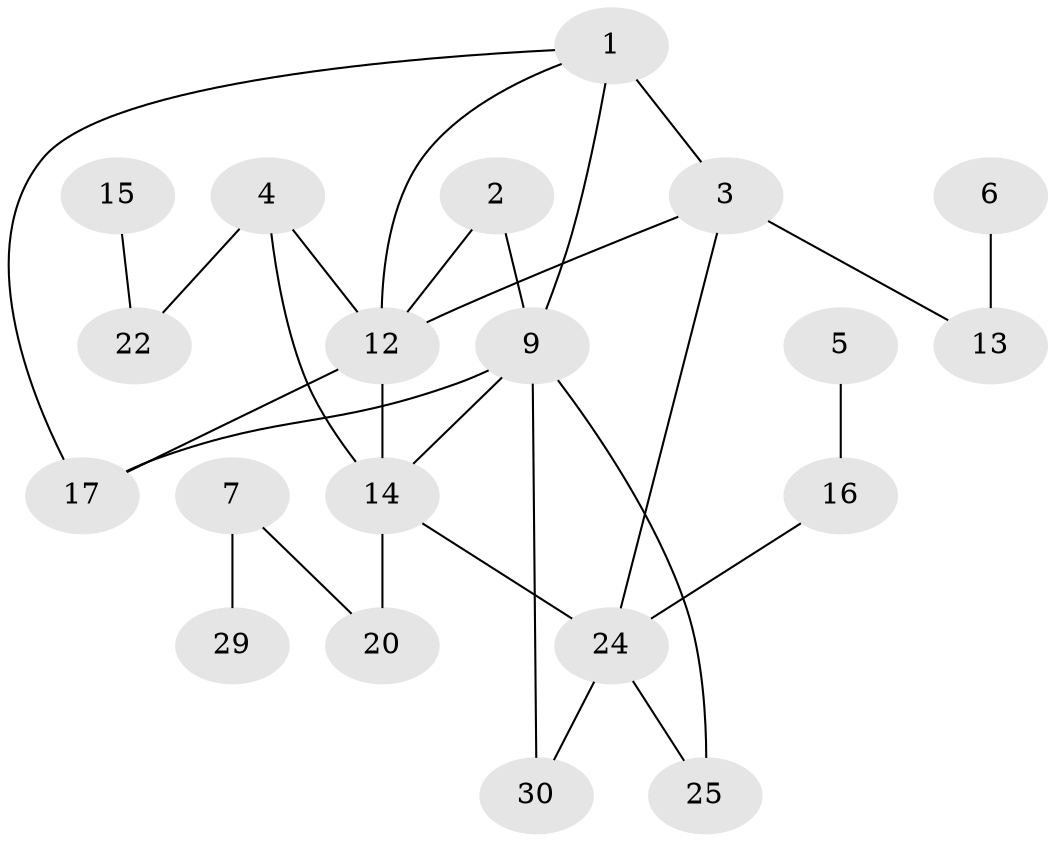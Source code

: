 // original degree distribution, {2: 0.27586206896551724, 3: 0.2413793103448276, 4: 0.1206896551724138, 1: 0.1896551724137931, 0: 0.15517241379310345, 7: 0.017241379310344827}
// Generated by graph-tools (version 1.1) at 2025/48/03/04/25 22:48:30]
// undirected, 20 vertices, 28 edges
graph export_dot {
  node [color=gray90,style=filled];
  1;
  2;
  3;
  4;
  5;
  6;
  7;
  9;
  12;
  13;
  14;
  15;
  16;
  17;
  20;
  22;
  24;
  25;
  29;
  30;
  1 -- 3 [weight=2.0];
  1 -- 9 [weight=1.0];
  1 -- 12 [weight=1.0];
  1 -- 17 [weight=1.0];
  2 -- 9 [weight=1.0];
  2 -- 12 [weight=1.0];
  3 -- 12 [weight=1.0];
  3 -- 13 [weight=1.0];
  3 -- 24 [weight=1.0];
  4 -- 12 [weight=1.0];
  4 -- 14 [weight=1.0];
  4 -- 22 [weight=1.0];
  5 -- 16 [weight=1.0];
  6 -- 13 [weight=1.0];
  7 -- 20 [weight=1.0];
  7 -- 29 [weight=2.0];
  9 -- 14 [weight=1.0];
  9 -- 17 [weight=1.0];
  9 -- 25 [weight=1.0];
  9 -- 30 [weight=1.0];
  12 -- 14 [weight=2.0];
  12 -- 17 [weight=1.0];
  14 -- 20 [weight=1.0];
  14 -- 24 [weight=1.0];
  15 -- 22 [weight=1.0];
  16 -- 24 [weight=1.0];
  24 -- 25 [weight=1.0];
  24 -- 30 [weight=1.0];
}
